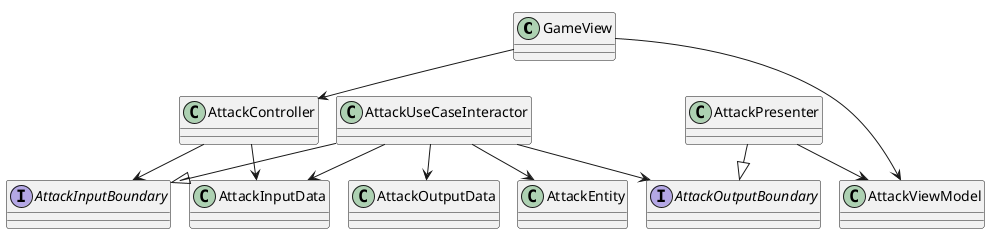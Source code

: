 @startuml
!pragma layout smetana

class GameView

class AttackController

interface AttackInputBoundary

class AttackInputData

class AttackUseCaseInteractor

class AttackOutputData

interface AttackOutputBoundary

class AttackPresenter

class AttackViewModel

class AttackEntity

GameView --> AttackController
GameView --> AttackViewModel

AttackController --> AttackInputBoundary

AttackController --> AttackInputData

AttackUseCaseInteractor --|> AttackInputBoundary

AttackUseCaseInteractor --> AttackInputData

AttackUseCaseInteractor --> AttackOutputBoundary

AttackUseCaseInteractor --> AttackOutputData

AttackUseCaseInteractor --> AttackEntity

AttackPresenter --|> AttackOutputBoundary

AttackPresenter --> AttackViewModel



@enduml